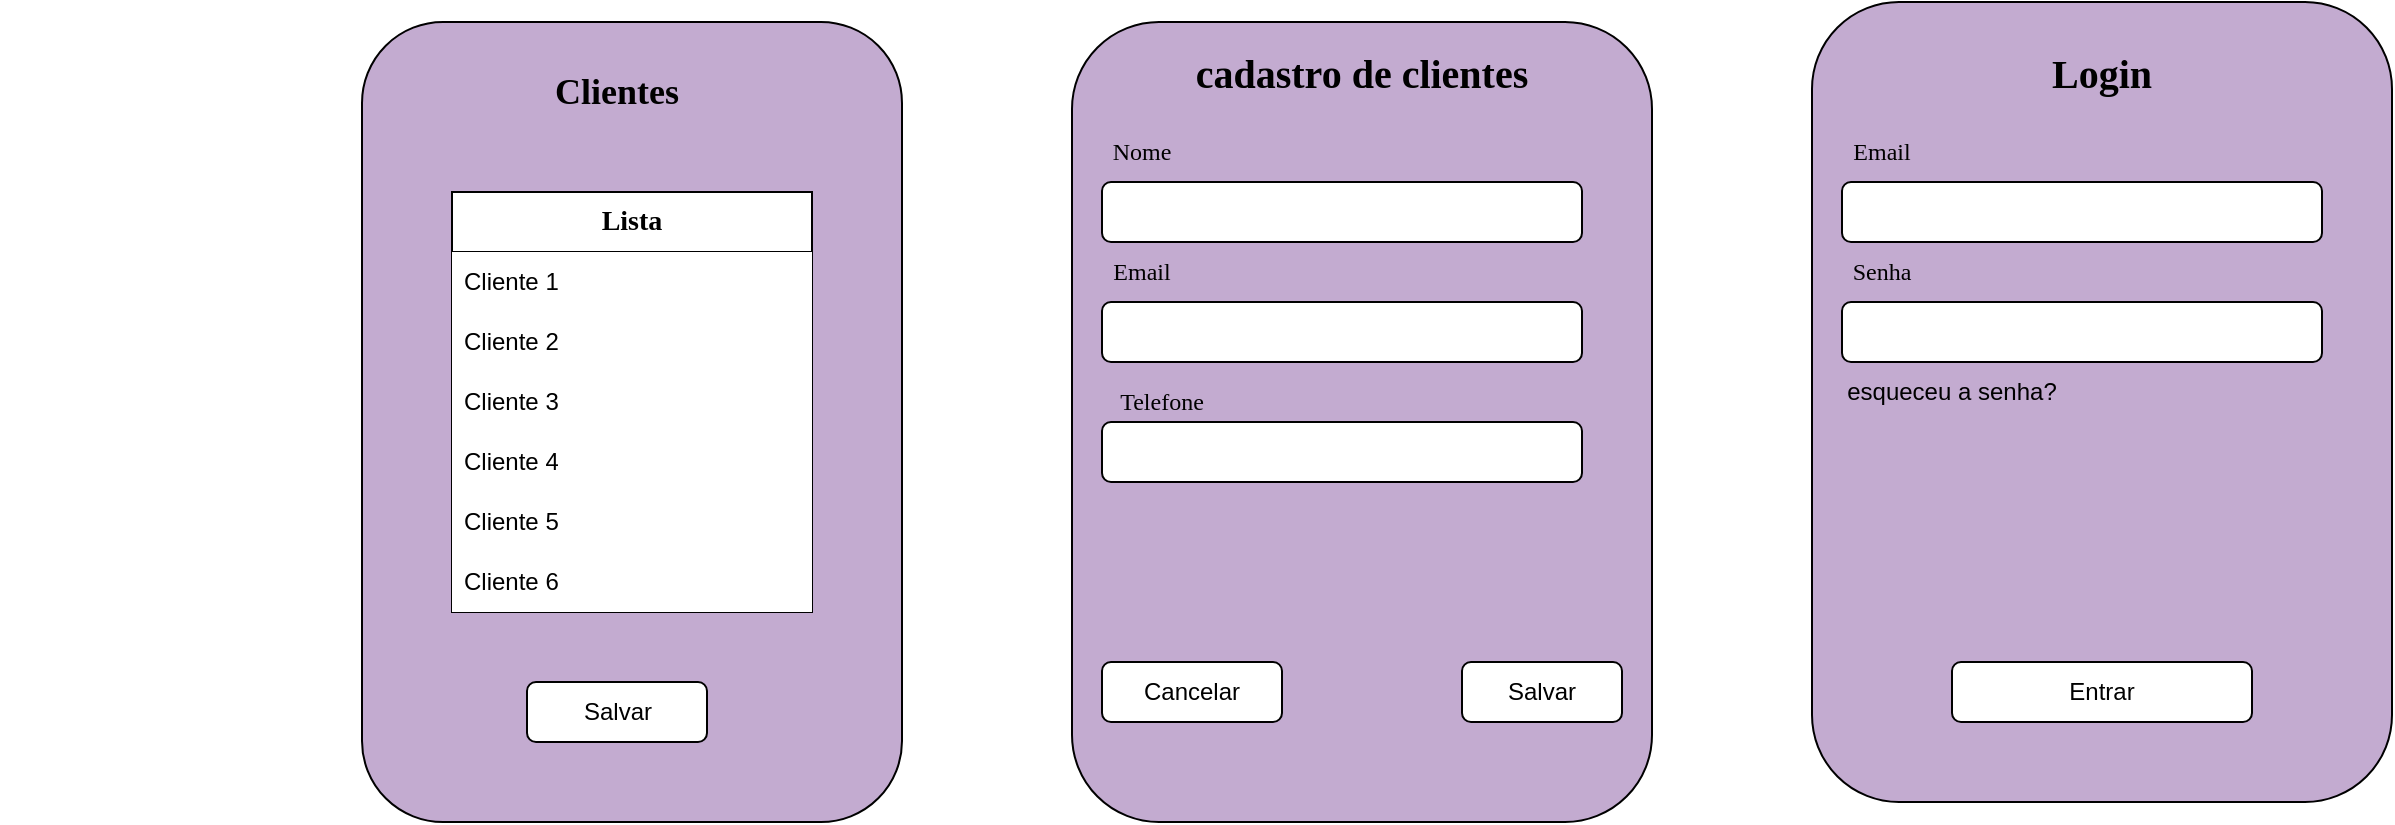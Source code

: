 <mxfile version="24.5.4" type="device" pages="3">
  <diagram name="Página-1" id="2lEotLva6-2F8DCIG3a4">
    <mxGraphModel dx="2261" dy="782" grid="1" gridSize="10" guides="1" tooltips="1" connect="1" arrows="1" fold="1" page="1" pageScale="1" pageWidth="827" pageHeight="1169" math="0" shadow="0">
      <root>
        <mxCell id="0" />
        <mxCell id="1" parent="0" />
        <mxCell id="_UxoQGZE6eSeHuv3xSCY-1" value="" style="rounded=1;whiteSpace=wrap;html=1;fillColor=#C3ABD0;gradientColor=none;" parent="1" vertex="1">
          <mxGeometry x="-125" y="440" width="290" height="400" as="geometry" />
        </mxCell>
        <mxCell id="_UxoQGZE6eSeHuv3xSCY-2" value="" style="rounded=1;whiteSpace=wrap;html=1;" parent="1" vertex="1">
          <mxGeometry x="-110" y="520" width="240" height="30" as="geometry" />
        </mxCell>
        <mxCell id="_UxoQGZE6eSeHuv3xSCY-3" value="&lt;font face=&quot;Times New Roman&quot; size=&quot;1&quot; style=&quot;&quot;&gt;&lt;b style=&quot;font-size: 20px;&quot;&gt;cadastro de clientes&lt;/b&gt;&lt;/font&gt;" style="text;html=1;align=center;verticalAlign=middle;whiteSpace=wrap;rounded=0;fillColor=none;strokeWidth=0;" parent="1" vertex="1">
          <mxGeometry x="-90" y="450" width="220" height="30" as="geometry" />
        </mxCell>
        <mxCell id="_UxoQGZE6eSeHuv3xSCY-4" value="&lt;font face=&quot;Times New Roman&quot;&gt;Nome&lt;/font&gt;" style="text;html=1;align=center;verticalAlign=middle;whiteSpace=wrap;rounded=0;" parent="1" vertex="1">
          <mxGeometry x="-120" y="490" width="60" height="30" as="geometry" />
        </mxCell>
        <mxCell id="_UxoQGZE6eSeHuv3xSCY-5" value="" style="rounded=1;whiteSpace=wrap;html=1;" parent="1" vertex="1">
          <mxGeometry x="-110" y="580" width="240" height="30" as="geometry" />
        </mxCell>
        <mxCell id="_UxoQGZE6eSeHuv3xSCY-6" value="&lt;font face=&quot;Times New Roman&quot;&gt;Email&lt;/font&gt;" style="text;html=1;align=center;verticalAlign=middle;whiteSpace=wrap;rounded=0;" parent="1" vertex="1">
          <mxGeometry x="-120" y="550" width="60" height="30" as="geometry" />
        </mxCell>
        <mxCell id="_UxoQGZE6eSeHuv3xSCY-7" value="" style="rounded=1;whiteSpace=wrap;html=1;" parent="1" vertex="1">
          <mxGeometry x="-110" y="640" width="240" height="30" as="geometry" />
        </mxCell>
        <mxCell id="_UxoQGZE6eSeHuv3xSCY-8" value="&lt;font face=&quot;Times New Roman&quot;&gt;Telefone&lt;/font&gt;" style="text;html=1;align=center;verticalAlign=middle;whiteSpace=wrap;rounded=0;" parent="1" vertex="1">
          <mxGeometry x="-110" y="615" width="60" height="30" as="geometry" />
        </mxCell>
        <mxCell id="_UxoQGZE6eSeHuv3xSCY-10" value="Salvar" style="rounded=1;whiteSpace=wrap;html=1;" parent="1" vertex="1">
          <mxGeometry x="70" y="760" width="80" height="30" as="geometry" />
        </mxCell>
        <mxCell id="_UxoQGZE6eSeHuv3xSCY-11" value="Cancelar" style="rounded=1;whiteSpace=wrap;html=1;" parent="1" vertex="1">
          <mxGeometry x="-110" y="760" width="90" height="30" as="geometry" />
        </mxCell>
        <mxCell id="_UxoQGZE6eSeHuv3xSCY-15" value="" style="rounded=1;whiteSpace=wrap;html=1;fillColor=#C3ABD0;" parent="1" vertex="1">
          <mxGeometry x="245" y="430" width="290" height="400" as="geometry" />
        </mxCell>
        <mxCell id="_UxoQGZE6eSeHuv3xSCY-16" value="&lt;span style=&quot;font-size: 15px;&quot;&gt;&lt;b style=&quot;font-size: 20px;&quot;&gt;&lt;font face=&quot;Times New Roman&quot;&gt;Login&lt;/font&gt;&lt;/b&gt;&lt;/span&gt;" style="text;html=1;align=center;verticalAlign=middle;whiteSpace=wrap;rounded=0;" parent="1" vertex="1">
          <mxGeometry x="270" y="450" width="240" height="30" as="geometry" />
        </mxCell>
        <mxCell id="_UxoQGZE6eSeHuv3xSCY-17" value="" style="rounded=1;whiteSpace=wrap;html=1;" parent="1" vertex="1">
          <mxGeometry x="260" y="520" width="240" height="30" as="geometry" />
        </mxCell>
        <mxCell id="_UxoQGZE6eSeHuv3xSCY-18" value="&lt;font face=&quot;Times New Roman&quot;&gt;Email&lt;/font&gt;" style="text;html=1;align=center;verticalAlign=middle;whiteSpace=wrap;rounded=0;" parent="1" vertex="1">
          <mxGeometry x="250" y="490" width="60" height="30" as="geometry" />
        </mxCell>
        <mxCell id="_UxoQGZE6eSeHuv3xSCY-19" value="" style="rounded=1;whiteSpace=wrap;html=1;" parent="1" vertex="1">
          <mxGeometry x="260" y="580" width="240" height="30" as="geometry" />
        </mxCell>
        <mxCell id="_UxoQGZE6eSeHuv3xSCY-20" value="&lt;font face=&quot;Times New Roman&quot;&gt;Senha&lt;/font&gt;" style="text;html=1;align=center;verticalAlign=middle;whiteSpace=wrap;rounded=0;" parent="1" vertex="1">
          <mxGeometry x="250" y="550" width="60" height="30" as="geometry" />
        </mxCell>
        <mxCell id="_UxoQGZE6eSeHuv3xSCY-21" value="Entrar" style="rounded=1;whiteSpace=wrap;html=1;" parent="1" vertex="1">
          <mxGeometry x="315" y="760" width="150" height="30" as="geometry" />
        </mxCell>
        <mxCell id="_UxoQGZE6eSeHuv3xSCY-22" value="esqueceu a senha?" style="text;html=1;align=center;verticalAlign=middle;whiteSpace=wrap;rounded=0;" parent="1" vertex="1">
          <mxGeometry x="260" y="610" width="110" height="30" as="geometry" />
        </mxCell>
        <mxCell id="ugDWyUzmzjep1EJYBJ_S-4" value="" style="rounded=1;whiteSpace=wrap;html=1;fillColor=#C3ABD0;" vertex="1" parent="1">
          <mxGeometry x="-480" y="440" width="270" height="400" as="geometry" />
        </mxCell>
        <mxCell id="ugDWyUzmzjep1EJYBJ_S-5" value="&lt;font face=&quot;Times New Roman&quot; style=&quot;font-size: 18px;&quot;&gt;&lt;b&gt;Clientes&lt;/b&gt;&lt;/font&gt;" style="text;html=1;align=center;verticalAlign=middle;whiteSpace=wrap;rounded=0;" vertex="1" parent="1">
          <mxGeometry x="-420" y="460" width="135" height="30" as="geometry" />
        </mxCell>
        <mxCell id="ugDWyUzmzjep1EJYBJ_S-61" value="" style="shape=tableRow;horizontal=0;startSize=0;swimlaneHead=0;swimlaneBody=0;top=0;left=0;bottom=0;right=0;collapsible=0;dropTarget=0;fillColor=none;points=[[0,0.5],[1,0.5]];portConstraint=eastwest;fontSize=16;strokeColor=inherit;" vertex="1" parent="1">
          <mxGeometry x="-660" y="490" width="180" height="80" as="geometry" />
        </mxCell>
        <mxCell id="ugDWyUzmzjep1EJYBJ_S-63" value="" style="shape=partialRectangle;html=1;whiteSpace=wrap;connectable=0;fillColor=none;top=0;left=0;bottom=0;right=0;overflow=hidden;fontSize=12;strokeColor=inherit;" vertex="1" parent="ugDWyUzmzjep1EJYBJ_S-61">
          <mxGeometry x="60" width="60" height="80" as="geometry">
            <mxRectangle width="60" height="80" as="alternateBounds" />
          </mxGeometry>
        </mxCell>
        <mxCell id="ugDWyUzmzjep1EJYBJ_S-64" value="" style="shape=partialRectangle;html=1;whiteSpace=wrap;connectable=0;fillColor=none;top=0;left=0;bottom=0;right=0;overflow=hidden;fontSize=12;strokeColor=inherit;" vertex="1" parent="ugDWyUzmzjep1EJYBJ_S-61">
          <mxGeometry x="110" y="15" width="60" height="80" as="geometry">
            <mxRectangle width="60" height="80" as="alternateBounds" />
          </mxGeometry>
        </mxCell>
        <mxCell id="ugDWyUzmzjep1EJYBJ_S-65" value="&lt;font face=&quot;Times New Roman&quot; style=&quot;font-size: 14px;&quot;&gt;&lt;b&gt;Lista&lt;/b&gt;&lt;/font&gt;" style="swimlane;fontStyle=0;childLayout=stackLayout;horizontal=1;startSize=30;horizontalStack=0;resizeParent=1;resizeParentMax=0;resizeLast=0;collapsible=1;marginBottom=0;whiteSpace=wrap;html=1;" vertex="1" parent="1">
          <mxGeometry x="-435" y="525" width="180" height="210" as="geometry" />
        </mxCell>
        <mxCell id="ugDWyUzmzjep1EJYBJ_S-66" value="Cliente 1" style="text;strokeColor=none;fillColor=default;align=left;verticalAlign=middle;spacingLeft=4;spacingRight=4;overflow=hidden;points=[[0,0.5],[1,0.5]];portConstraint=eastwest;rotatable=0;whiteSpace=wrap;html=1;" vertex="1" parent="ugDWyUzmzjep1EJYBJ_S-65">
          <mxGeometry y="30" width="180" height="30" as="geometry" />
        </mxCell>
        <mxCell id="ugDWyUzmzjep1EJYBJ_S-67" value="Cliente 2" style="text;strokeColor=none;fillColor=default;align=left;verticalAlign=middle;spacingLeft=4;spacingRight=4;overflow=hidden;points=[[0,0.5],[1,0.5]];portConstraint=eastwest;rotatable=0;whiteSpace=wrap;html=1;" vertex="1" parent="ugDWyUzmzjep1EJYBJ_S-65">
          <mxGeometry y="60" width="180" height="30" as="geometry" />
        </mxCell>
        <mxCell id="ugDWyUzmzjep1EJYBJ_S-69" value="Cliente 3" style="text;strokeColor=none;fillColor=default;align=left;verticalAlign=middle;spacingLeft=4;spacingRight=4;overflow=hidden;points=[[0,0.5],[1,0.5]];portConstraint=eastwest;rotatable=0;whiteSpace=wrap;html=1;" vertex="1" parent="ugDWyUzmzjep1EJYBJ_S-65">
          <mxGeometry y="90" width="180" height="30" as="geometry" />
        </mxCell>
        <mxCell id="ugDWyUzmzjep1EJYBJ_S-71" value="Cliente 4" style="text;strokeColor=none;fillColor=default;align=left;verticalAlign=middle;spacingLeft=4;spacingRight=4;overflow=hidden;points=[[0,0.5],[1,0.5]];portConstraint=eastwest;rotatable=0;whiteSpace=wrap;html=1;" vertex="1" parent="ugDWyUzmzjep1EJYBJ_S-65">
          <mxGeometry y="120" width="180" height="30" as="geometry" />
        </mxCell>
        <mxCell id="ugDWyUzmzjep1EJYBJ_S-72" value="Cliente 5" style="text;strokeColor=none;fillColor=default;align=left;verticalAlign=middle;spacingLeft=4;spacingRight=4;overflow=hidden;points=[[0,0.5],[1,0.5]];portConstraint=eastwest;rotatable=0;whiteSpace=wrap;html=1;" vertex="1" parent="ugDWyUzmzjep1EJYBJ_S-65">
          <mxGeometry y="150" width="180" height="30" as="geometry" />
        </mxCell>
        <mxCell id="ugDWyUzmzjep1EJYBJ_S-73" value="Cliente 6" style="text;strokeColor=none;fillColor=default;align=left;verticalAlign=middle;spacingLeft=4;spacingRight=4;overflow=hidden;points=[[0,0.5],[1,0.5]];portConstraint=eastwest;rotatable=0;whiteSpace=wrap;html=1;" vertex="1" parent="ugDWyUzmzjep1EJYBJ_S-65">
          <mxGeometry y="180" width="180" height="30" as="geometry" />
        </mxCell>
        <mxCell id="ugDWyUzmzjep1EJYBJ_S-75" value="Salvar" style="rounded=1;whiteSpace=wrap;html=1;" vertex="1" parent="1">
          <mxGeometry x="-397.5" y="770" width="90" height="30" as="geometry" />
        </mxCell>
      </root>
    </mxGraphModel>
  </diagram>
  <diagram id="J4XG02m-Jy3qrXzmMhdY" name="Página-2">
    <mxGraphModel dx="1434" dy="782" grid="1" gridSize="10" guides="1" tooltips="1" connect="1" arrows="1" fold="1" page="1" pageScale="1" pageWidth="827" pageHeight="1169" math="0" shadow="0">
      <root>
        <mxCell id="0" />
        <mxCell id="1" parent="0" />
      </root>
    </mxGraphModel>
  </diagram>
  <diagram id="zt3Fe2YitihNDgS6Jtsw" name="Página-3">
    <mxGraphModel dx="2261" dy="782" grid="1" gridSize="10" guides="1" tooltips="1" connect="1" arrows="1" fold="1" page="1" pageScale="1" pageWidth="827" pageHeight="1169" math="0" shadow="0">
      <root>
        <mxCell id="0" />
        <mxCell id="1" parent="0" />
        <mxCell id="S0Tt94I3I4zz94gtSHy--1" value="" style="rounded=1;whiteSpace=wrap;html=1;" vertex="1" parent="1">
          <mxGeometry x="-240" y="390" width="120" height="60" as="geometry" />
        </mxCell>
        <mxCell id="S0Tt94I3I4zz94gtSHy--2" value="" style="rounded=1;whiteSpace=wrap;html=1;fillColor=#C3ABD0;" vertex="1" parent="1">
          <mxGeometry x="-240" y="110" width="250" height="390" as="geometry" />
        </mxCell>
        <mxCell id="S0Tt94I3I4zz94gtSHy--4" value="&lt;b&gt;&lt;font style=&quot;font-size: 18px;&quot; face=&quot;Times New Roman&quot;&gt;Compra de tecidos&lt;/font&gt;&lt;/b&gt;" style="text;html=1;align=center;verticalAlign=middle;whiteSpace=wrap;rounded=0;" vertex="1" parent="1">
          <mxGeometry x="-210" y="120" width="190" height="40" as="geometry" />
        </mxCell>
        <mxCell id="S0Tt94I3I4zz94gtSHy--6" value="" style="rounded=1;whiteSpace=wrap;html=1;" vertex="1" parent="1">
          <mxGeometry x="-230" y="190" width="220" height="30" as="geometry" />
        </mxCell>
        <mxCell id="S0Tt94I3I4zz94gtSHy--7" value="&lt;font style=&quot;font-size: 13px;&quot; face=&quot;Times New Roman&quot;&gt;Quantidade&lt;/font&gt;" style="text;html=1;align=center;verticalAlign=middle;whiteSpace=wrap;rounded=0;" vertex="1" parent="1">
          <mxGeometry x="-230" y="160" width="60" height="30" as="geometry" />
        </mxCell>
        <mxCell id="S0Tt94I3I4zz94gtSHy--8" value="" style="rounded=1;whiteSpace=wrap;html=1;" vertex="1" parent="1">
          <mxGeometry x="-230" y="250" width="220" height="30" as="geometry" />
        </mxCell>
        <mxCell id="S0Tt94I3I4zz94gtSHy--9" value="&lt;font style=&quot;font-size: 13px;&quot; face=&quot;Times New Roman&quot;&gt;Tecido&lt;/font&gt;" style="text;html=1;align=center;verticalAlign=middle;whiteSpace=wrap;rounded=0;" vertex="1" parent="1">
          <mxGeometry x="-240" y="230" width="60" height="20" as="geometry" />
        </mxCell>
        <mxCell id="S0Tt94I3I4zz94gtSHy--11" value="" style="rounded=1;whiteSpace=wrap;html=1;" vertex="1" parent="1">
          <mxGeometry x="-230" y="310" width="220" height="30" as="geometry" />
        </mxCell>
        <mxCell id="S0Tt94I3I4zz94gtSHy--12" value="&lt;font style=&quot;font-size: 13px;&quot; face=&quot;Times New Roman&quot;&gt;Localização&lt;/font&gt;" style="text;html=1;align=center;verticalAlign=middle;whiteSpace=wrap;rounded=0;" vertex="1" parent="1">
          <mxGeometry x="-230" y="280" width="70" height="30" as="geometry" />
        </mxCell>
        <mxCell id="S0Tt94I3I4zz94gtSHy--13" value="Comprar agora" style="rounded=1;whiteSpace=wrap;html=1;" vertex="1" parent="1">
          <mxGeometry x="-230" y="390" width="90" height="40" as="geometry" />
        </mxCell>
        <mxCell id="S0Tt94I3I4zz94gtSHy--14" value="Cancelar" style="rounded=1;whiteSpace=wrap;html=1;" vertex="1" parent="1">
          <mxGeometry x="-90" y="390" width="90" height="40" as="geometry" />
        </mxCell>
        <mxCell id="S0Tt94I3I4zz94gtSHy--15" value="" style="rounded=1;whiteSpace=wrap;html=1;fillColor=#C3ABD0;" vertex="1" parent="1">
          <mxGeometry x="95" y="110" width="245" height="390" as="geometry" />
        </mxCell>
        <mxCell id="S0Tt94I3I4zz94gtSHy--16" value="&lt;font size=&quot;1&quot; face=&quot;Times New Roman&quot;&gt;&lt;b style=&quot;font-size: 18px;&quot;&gt;Despache de tecidos&lt;/b&gt;&lt;/font&gt;" style="text;html=1;align=center;verticalAlign=middle;whiteSpace=wrap;rounded=0;" vertex="1" parent="1">
          <mxGeometry x="120" y="125" width="190" height="30" as="geometry" />
        </mxCell>
        <mxCell id="S0Tt94I3I4zz94gtSHy--17" value="" style="rounded=1;whiteSpace=wrap;html=1;" vertex="1" parent="1">
          <mxGeometry x="110" y="190" width="210" height="30" as="geometry" />
        </mxCell>
        <mxCell id="S0Tt94I3I4zz94gtSHy--18" value="&lt;font style=&quot;font-size: 13px;&quot; face=&quot;Times New Roman&quot;&gt;Tecido&lt;/font&gt;" style="text;html=1;align=center;verticalAlign=middle;whiteSpace=wrap;rounded=0;" vertex="1" parent="1">
          <mxGeometry x="100" y="160" width="60" height="30" as="geometry" />
        </mxCell>
        <mxCell id="S0Tt94I3I4zz94gtSHy--19" value="" style="rounded=1;whiteSpace=wrap;html=1;" vertex="1" parent="1">
          <mxGeometry x="110" y="250" width="210" height="30" as="geometry" />
        </mxCell>
        <mxCell id="S0Tt94I3I4zz94gtSHy--20" value="&lt;font style=&quot;font-size: 13px;&quot; face=&quot;Times New Roman&quot;&gt;Localidade&lt;/font&gt;" style="text;html=1;align=center;verticalAlign=middle;whiteSpace=wrap;rounded=0;" vertex="1" parent="1">
          <mxGeometry x="110" y="225" width="60" height="30" as="geometry" />
        </mxCell>
        <mxCell id="S0Tt94I3I4zz94gtSHy--21" value="" style="rounded=1;whiteSpace=wrap;html=1;" vertex="1" parent="1">
          <mxGeometry x="110" y="310" width="210" height="30" as="geometry" />
        </mxCell>
        <mxCell id="S0Tt94I3I4zz94gtSHy--22" value="&lt;font style=&quot;font-size: 13px;&quot; face=&quot;Times New Roman&quot;&gt;Quantidade&lt;/font&gt;" style="text;html=1;align=center;verticalAlign=middle;whiteSpace=wrap;rounded=0;" vertex="1" parent="1">
          <mxGeometry x="110" y="280" width="60" height="30" as="geometry" />
        </mxCell>
        <mxCell id="S0Tt94I3I4zz94gtSHy--23" value="Enviar" style="rounded=1;whiteSpace=wrap;html=1;" vertex="1" parent="1">
          <mxGeometry x="110" y="380" width="90" height="30" as="geometry" />
        </mxCell>
        <mxCell id="S0Tt94I3I4zz94gtSHy--24" value="Cancelar" style="rounded=1;whiteSpace=wrap;html=1;" vertex="1" parent="1">
          <mxGeometry x="230" y="380" width="100" height="30" as="geometry" />
        </mxCell>
        <mxCell id="S0Tt94I3I4zz94gtSHy--25" value="" style="rounded=1;whiteSpace=wrap;html=1;fillColor=#C3ABD0;" vertex="1" parent="1">
          <mxGeometry x="410" y="110" width="266" height="390" as="geometry" />
        </mxCell>
        <mxCell id="S0Tt94I3I4zz94gtSHy--27" value="&lt;font size=&quot;1&quot; face=&quot;Times New Roman&quot;&gt;&lt;b style=&quot;font-size: 19px;&quot;&gt;Despache para acabamento&lt;/b&gt;&lt;/font&gt;" style="text;html=1;align=center;verticalAlign=middle;whiteSpace=wrap;rounded=0;" vertex="1" parent="1">
          <mxGeometry x="429" y="125" width="228" height="30" as="geometry" />
        </mxCell>
        <mxCell id="S0Tt94I3I4zz94gtSHy--28" value="" style="rounded=1;whiteSpace=wrap;html=1;" vertex="1" parent="1">
          <mxGeometry x="420" y="190" width="230" height="30" as="geometry" />
        </mxCell>
        <mxCell id="S0Tt94I3I4zz94gtSHy--29" value="Quantas peças" style="text;html=1;align=center;verticalAlign=middle;whiteSpace=wrap;rounded=0;" vertex="1" parent="1">
          <mxGeometry x="414" y="160" width="106" height="30" as="geometry" />
        </mxCell>
        <mxCell id="S0Tt94I3I4zz94gtSHy--30" value="" style="rounded=1;whiteSpace=wrap;html=1;" vertex="1" parent="1">
          <mxGeometry x="420" y="250" width="230" height="30" as="geometry" />
        </mxCell>
        <mxCell id="S0Tt94I3I4zz94gtSHy--31" value="Quais marcas" style="text;html=1;align=center;verticalAlign=middle;whiteSpace=wrap;rounded=0;" vertex="1" parent="1">
          <mxGeometry x="410" y="220" width="108" height="30" as="geometry" />
        </mxCell>
        <mxCell id="S0Tt94I3I4zz94gtSHy--32" value="" style="rounded=1;whiteSpace=wrap;html=1;" vertex="1" parent="1">
          <mxGeometry x="420" y="310" width="230" height="30" as="geometry" />
        </mxCell>
        <mxCell id="S0Tt94I3I4zz94gtSHy--33" value="Dia de entrega" style="text;html=1;align=center;verticalAlign=middle;whiteSpace=wrap;rounded=0;" vertex="1" parent="1">
          <mxGeometry x="410" y="280" width="106" height="30" as="geometry" />
        </mxCell>
        <mxCell id="S0Tt94I3I4zz94gtSHy--34" value="" style="rounded=1;whiteSpace=wrap;html=1;" vertex="1" parent="1">
          <mxGeometry x="420" y="370" width="230" height="30" as="geometry" />
        </mxCell>
        <mxCell id="S0Tt94I3I4zz94gtSHy--35" value="Dia de buscar" style="text;html=1;align=center;verticalAlign=middle;whiteSpace=wrap;rounded=0;" vertex="1" parent="1">
          <mxGeometry x="414" y="340" width="98" height="30" as="geometry" />
        </mxCell>
        <mxCell id="S0Tt94I3I4zz94gtSHy--36" value="Salvar" style="rounded=1;whiteSpace=wrap;html=1;" vertex="1" parent="1">
          <mxGeometry x="430" y="420" width="80" height="40" as="geometry" />
        </mxCell>
        <mxCell id="S0Tt94I3I4zz94gtSHy--37" value="Cancelar" style="rounded=1;whiteSpace=wrap;html=1;" vertex="1" parent="1">
          <mxGeometry x="560" y="420" width="90" height="40" as="geometry" />
        </mxCell>
        <mxCell id="S0Tt94I3I4zz94gtSHy--38" value="" style="rounded=1;whiteSpace=wrap;html=1;fillColor=#C3ABD0;" vertex="1" parent="1">
          <mxGeometry x="740" y="110" width="260" height="390" as="geometry" />
        </mxCell>
        <mxCell id="S0Tt94I3I4zz94gtSHy--40" value="&lt;font size=&quot;1&quot; face=&quot;Times New Roman&quot;&gt;&lt;b style=&quot;font-size: 20px;&quot;&gt;Despache para bordado&lt;/b&gt;&lt;/font&gt;" style="text;html=1;align=center;verticalAlign=middle;whiteSpace=wrap;rounded=0;" vertex="1" parent="1">
          <mxGeometry x="750" y="125" width="230" height="30" as="geometry" />
        </mxCell>
        <mxCell id="S0Tt94I3I4zz94gtSHy--42" value="" style="rounded=1;whiteSpace=wrap;html=1;" vertex="1" parent="1">
          <mxGeometry x="750" y="190" width="230" height="30" as="geometry" />
        </mxCell>
        <mxCell id="S0Tt94I3I4zz94gtSHy--43" value="&lt;font style=&quot;font-size: 13px;&quot;&gt;Quantas peças&lt;/font&gt;" style="text;html=1;align=center;verticalAlign=middle;whiteSpace=wrap;rounded=0;" vertex="1" parent="1">
          <mxGeometry x="740" y="145" width="115" height="60" as="geometry" />
        </mxCell>
        <mxCell id="S0Tt94I3I4zz94gtSHy--44" value="" style="rounded=1;whiteSpace=wrap;html=1;" vertex="1" parent="1">
          <mxGeometry x="750" y="250" width="230" height="30" as="geometry" />
        </mxCell>
        <mxCell id="S0Tt94I3I4zz94gtSHy--45" value="Quais marcas" style="text;html=1;align=center;verticalAlign=middle;whiteSpace=wrap;rounded=0;" vertex="1" parent="1">
          <mxGeometry x="730" y="225" width="120" height="30" as="geometry" />
        </mxCell>
        <mxCell id="S0Tt94I3I4zz94gtSHy--46" value="" style="rounded=1;whiteSpace=wrap;html=1;" vertex="1" parent="1">
          <mxGeometry x="750" y="310" width="230" height="30" as="geometry" />
        </mxCell>
        <mxCell id="S0Tt94I3I4zz94gtSHy--47" value="Dia de entrega" style="text;html=1;align=center;verticalAlign=middle;whiteSpace=wrap;rounded=0;" vertex="1" parent="1">
          <mxGeometry x="735" y="280" width="110" height="30" as="geometry" />
        </mxCell>
        <mxCell id="S0Tt94I3I4zz94gtSHy--48" value="" style="rounded=1;whiteSpace=wrap;html=1;" vertex="1" parent="1">
          <mxGeometry x="750" y="370" width="230" height="30" as="geometry" />
        </mxCell>
        <mxCell id="S0Tt94I3I4zz94gtSHy--49" value="Dia de buscar" style="text;html=1;align=center;verticalAlign=middle;whiteSpace=wrap;rounded=0;" vertex="1" parent="1">
          <mxGeometry x="740" y="340" width="100" height="30" as="geometry" />
        </mxCell>
        <mxCell id="S0Tt94I3I4zz94gtSHy--50" value="Salvar" style="rounded=1;whiteSpace=wrap;html=1;" vertex="1" parent="1">
          <mxGeometry x="760" y="420" width="90" height="40" as="geometry" />
        </mxCell>
        <mxCell id="S0Tt94I3I4zz94gtSHy--51" value="Cancelar" style="rounded=1;whiteSpace=wrap;html=1;" vertex="1" parent="1">
          <mxGeometry x="890" y="420" width="90" height="42.5" as="geometry" />
        </mxCell>
        <mxCell id="S0Tt94I3I4zz94gtSHy--52" value="" style="rounded=1;whiteSpace=wrap;html=1;fillColor=#C3ABD0;" vertex="1" parent="1">
          <mxGeometry x="-240" y="560" width="260" height="410" as="geometry" />
        </mxCell>
        <mxCell id="S0Tt94I3I4zz94gtSHy--53" value="&lt;font size=&quot;1&quot; face=&quot;Times New Roman&quot;&gt;&lt;b style=&quot;font-size: 19px;&quot;&gt;Despache para costura&lt;/b&gt;&lt;/font&gt;" style="text;html=1;align=center;verticalAlign=middle;whiteSpace=wrap;rounded=0;" vertex="1" parent="1">
          <mxGeometry x="-230" y="580" width="230" height="30" as="geometry" />
        </mxCell>
        <mxCell id="S0Tt94I3I4zz94gtSHy--54" value="" style="rounded=1;whiteSpace=wrap;html=1;" vertex="1" parent="1">
          <mxGeometry x="-230" y="650" width="230" height="30" as="geometry" />
        </mxCell>
        <mxCell id="S0Tt94I3I4zz94gtSHy--55" value="Quantas peças" style="text;html=1;align=center;verticalAlign=middle;whiteSpace=wrap;rounded=0;" vertex="1" parent="1">
          <mxGeometry x="-245" y="620" width="120" height="30" as="geometry" />
        </mxCell>
        <mxCell id="S0Tt94I3I4zz94gtSHy--56" value="" style="rounded=1;whiteSpace=wrap;html=1;" vertex="1" parent="1">
          <mxGeometry x="-230" y="710" width="230" height="30" as="geometry" />
        </mxCell>
        <mxCell id="S0Tt94I3I4zz94gtSHy--57" value="Quais marcas" style="text;html=1;align=center;verticalAlign=middle;whiteSpace=wrap;rounded=0;" vertex="1" parent="1">
          <mxGeometry x="-245" y="680" width="110" height="30" as="geometry" />
        </mxCell>
        <mxCell id="S0Tt94I3I4zz94gtSHy--58" value="" style="rounded=1;whiteSpace=wrap;html=1;" vertex="1" parent="1">
          <mxGeometry x="-230" y="770" width="230" height="30" as="geometry" />
        </mxCell>
        <mxCell id="S0Tt94I3I4zz94gtSHy--59" value="Dia de entrega" style="text;html=1;align=center;verticalAlign=middle;whiteSpace=wrap;rounded=0;" vertex="1" parent="1">
          <mxGeometry x="-235" y="740" width="100" height="30" as="geometry" />
        </mxCell>
        <mxCell id="S0Tt94I3I4zz94gtSHy--60" value="" style="rounded=1;whiteSpace=wrap;html=1;" vertex="1" parent="1">
          <mxGeometry x="-230" y="830" width="230" height="30" as="geometry" />
        </mxCell>
        <mxCell id="S0Tt94I3I4zz94gtSHy--61" value="Dia de buscar" style="text;html=1;align=center;verticalAlign=middle;whiteSpace=wrap;rounded=0;" vertex="1" parent="1">
          <mxGeometry x="-227.5" y="800" width="85" height="30" as="geometry" />
        </mxCell>
        <mxCell id="S0Tt94I3I4zz94gtSHy--62" value="Salvar" style="rounded=1;whiteSpace=wrap;html=1;" vertex="1" parent="1">
          <mxGeometry x="-227.5" y="890" width="87.5" height="40" as="geometry" />
        </mxCell>
        <mxCell id="S0Tt94I3I4zz94gtSHy--64" value="Cancelar" style="rounded=1;whiteSpace=wrap;html=1;" vertex="1" parent="1">
          <mxGeometry x="-100" y="890" width="90" height="40" as="geometry" />
        </mxCell>
        <mxCell id="S0Tt94I3I4zz94gtSHy--65" value="" style="rounded=1;whiteSpace=wrap;html=1;fillColor=#C3ABD0;" vertex="1" parent="1">
          <mxGeometry x="70" y="570" width="260" height="400" as="geometry" />
        </mxCell>
        <mxCell id="S0Tt94I3I4zz94gtSHy--66" value="Despache de corte" style="text;html=1;align=center;verticalAlign=middle;whiteSpace=wrap;rounded=0;" vertex="1" parent="1">
          <mxGeometry x="80" y="585" width="220" height="30" as="geometry" />
        </mxCell>
      </root>
    </mxGraphModel>
  </diagram>
</mxfile>

